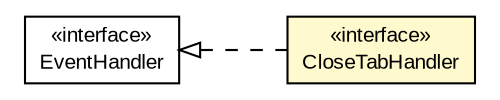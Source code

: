 #!/usr/local/bin/dot
#
# Class diagram 
# Generated by UMLGraph version R5_6-24-gf6e263 (http://www.umlgraph.org/)
#

digraph G {
	edge [fontname="arial",fontsize=10,labelfontname="arial",labelfontsize=10];
	node [fontname="arial",fontsize=10,shape=plaintext];
	nodesep=0.25;
	ranksep=0.5;
	rankdir=LR;
	// com.gwtplatform.carstore.client.application.cars.car.navigation.CloseTabEvent.CloseTabHandler
	c192158 [label=<<table title="com.gwtplatform.carstore.client.application.cars.car.navigation.CloseTabEvent.CloseTabHandler" border="0" cellborder="1" cellspacing="0" cellpadding="2" port="p" bgcolor="lemonChiffon" href="./CloseTabEvent.CloseTabHandler.html">
		<tr><td><table border="0" cellspacing="0" cellpadding="1">
<tr><td align="center" balign="center"> &#171;interface&#187; </td></tr>
<tr><td align="center" balign="center"> CloseTabHandler </td></tr>
		</table></td></tr>
		</table>>, URL="./CloseTabEvent.CloseTabHandler.html", fontname="arial", fontcolor="black", fontsize=10.0];
	//com.gwtplatform.carstore.client.application.cars.car.navigation.CloseTabEvent.CloseTabHandler implements com.google.gwt.event.shared.EventHandler
	c192370:p -> c192158:p [dir=back,arrowtail=empty,style=dashed];
	// com.google.gwt.event.shared.EventHandler
	c192370 [label=<<table title="com.google.gwt.event.shared.EventHandler" border="0" cellborder="1" cellspacing="0" cellpadding="2" port="p" href="http://google-web-toolkit.googlecode.com/svn/javadoc/latest/com/google/gwt/event/shared/EventHandler.html">
		<tr><td><table border="0" cellspacing="0" cellpadding="1">
<tr><td align="center" balign="center"> &#171;interface&#187; </td></tr>
<tr><td align="center" balign="center"> EventHandler </td></tr>
		</table></td></tr>
		</table>>, URL="http://google-web-toolkit.googlecode.com/svn/javadoc/latest/com/google/gwt/event/shared/EventHandler.html", fontname="arial", fontcolor="black", fontsize=10.0];
}

